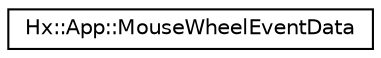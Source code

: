 digraph "Graphical Class Hierarchy"
{
  edge [fontname="Helvetica",fontsize="10",labelfontname="Helvetica",labelfontsize="10"];
  node [fontname="Helvetica",fontsize="10",shape=record];
  rankdir="LR";
  Node0 [label="Hx::App::MouseWheelEventData",height=0.2,width=0.4,color="black", fillcolor="white", style="filled",URL="$structHx_1_1App_1_1MouseWheelEventData.html"];
}
